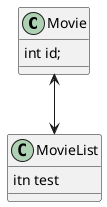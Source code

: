 @startuml

class Movie {
   int id;

   }

Movie <==> MovieList

class MovieList {
    itn test
}
@enduml